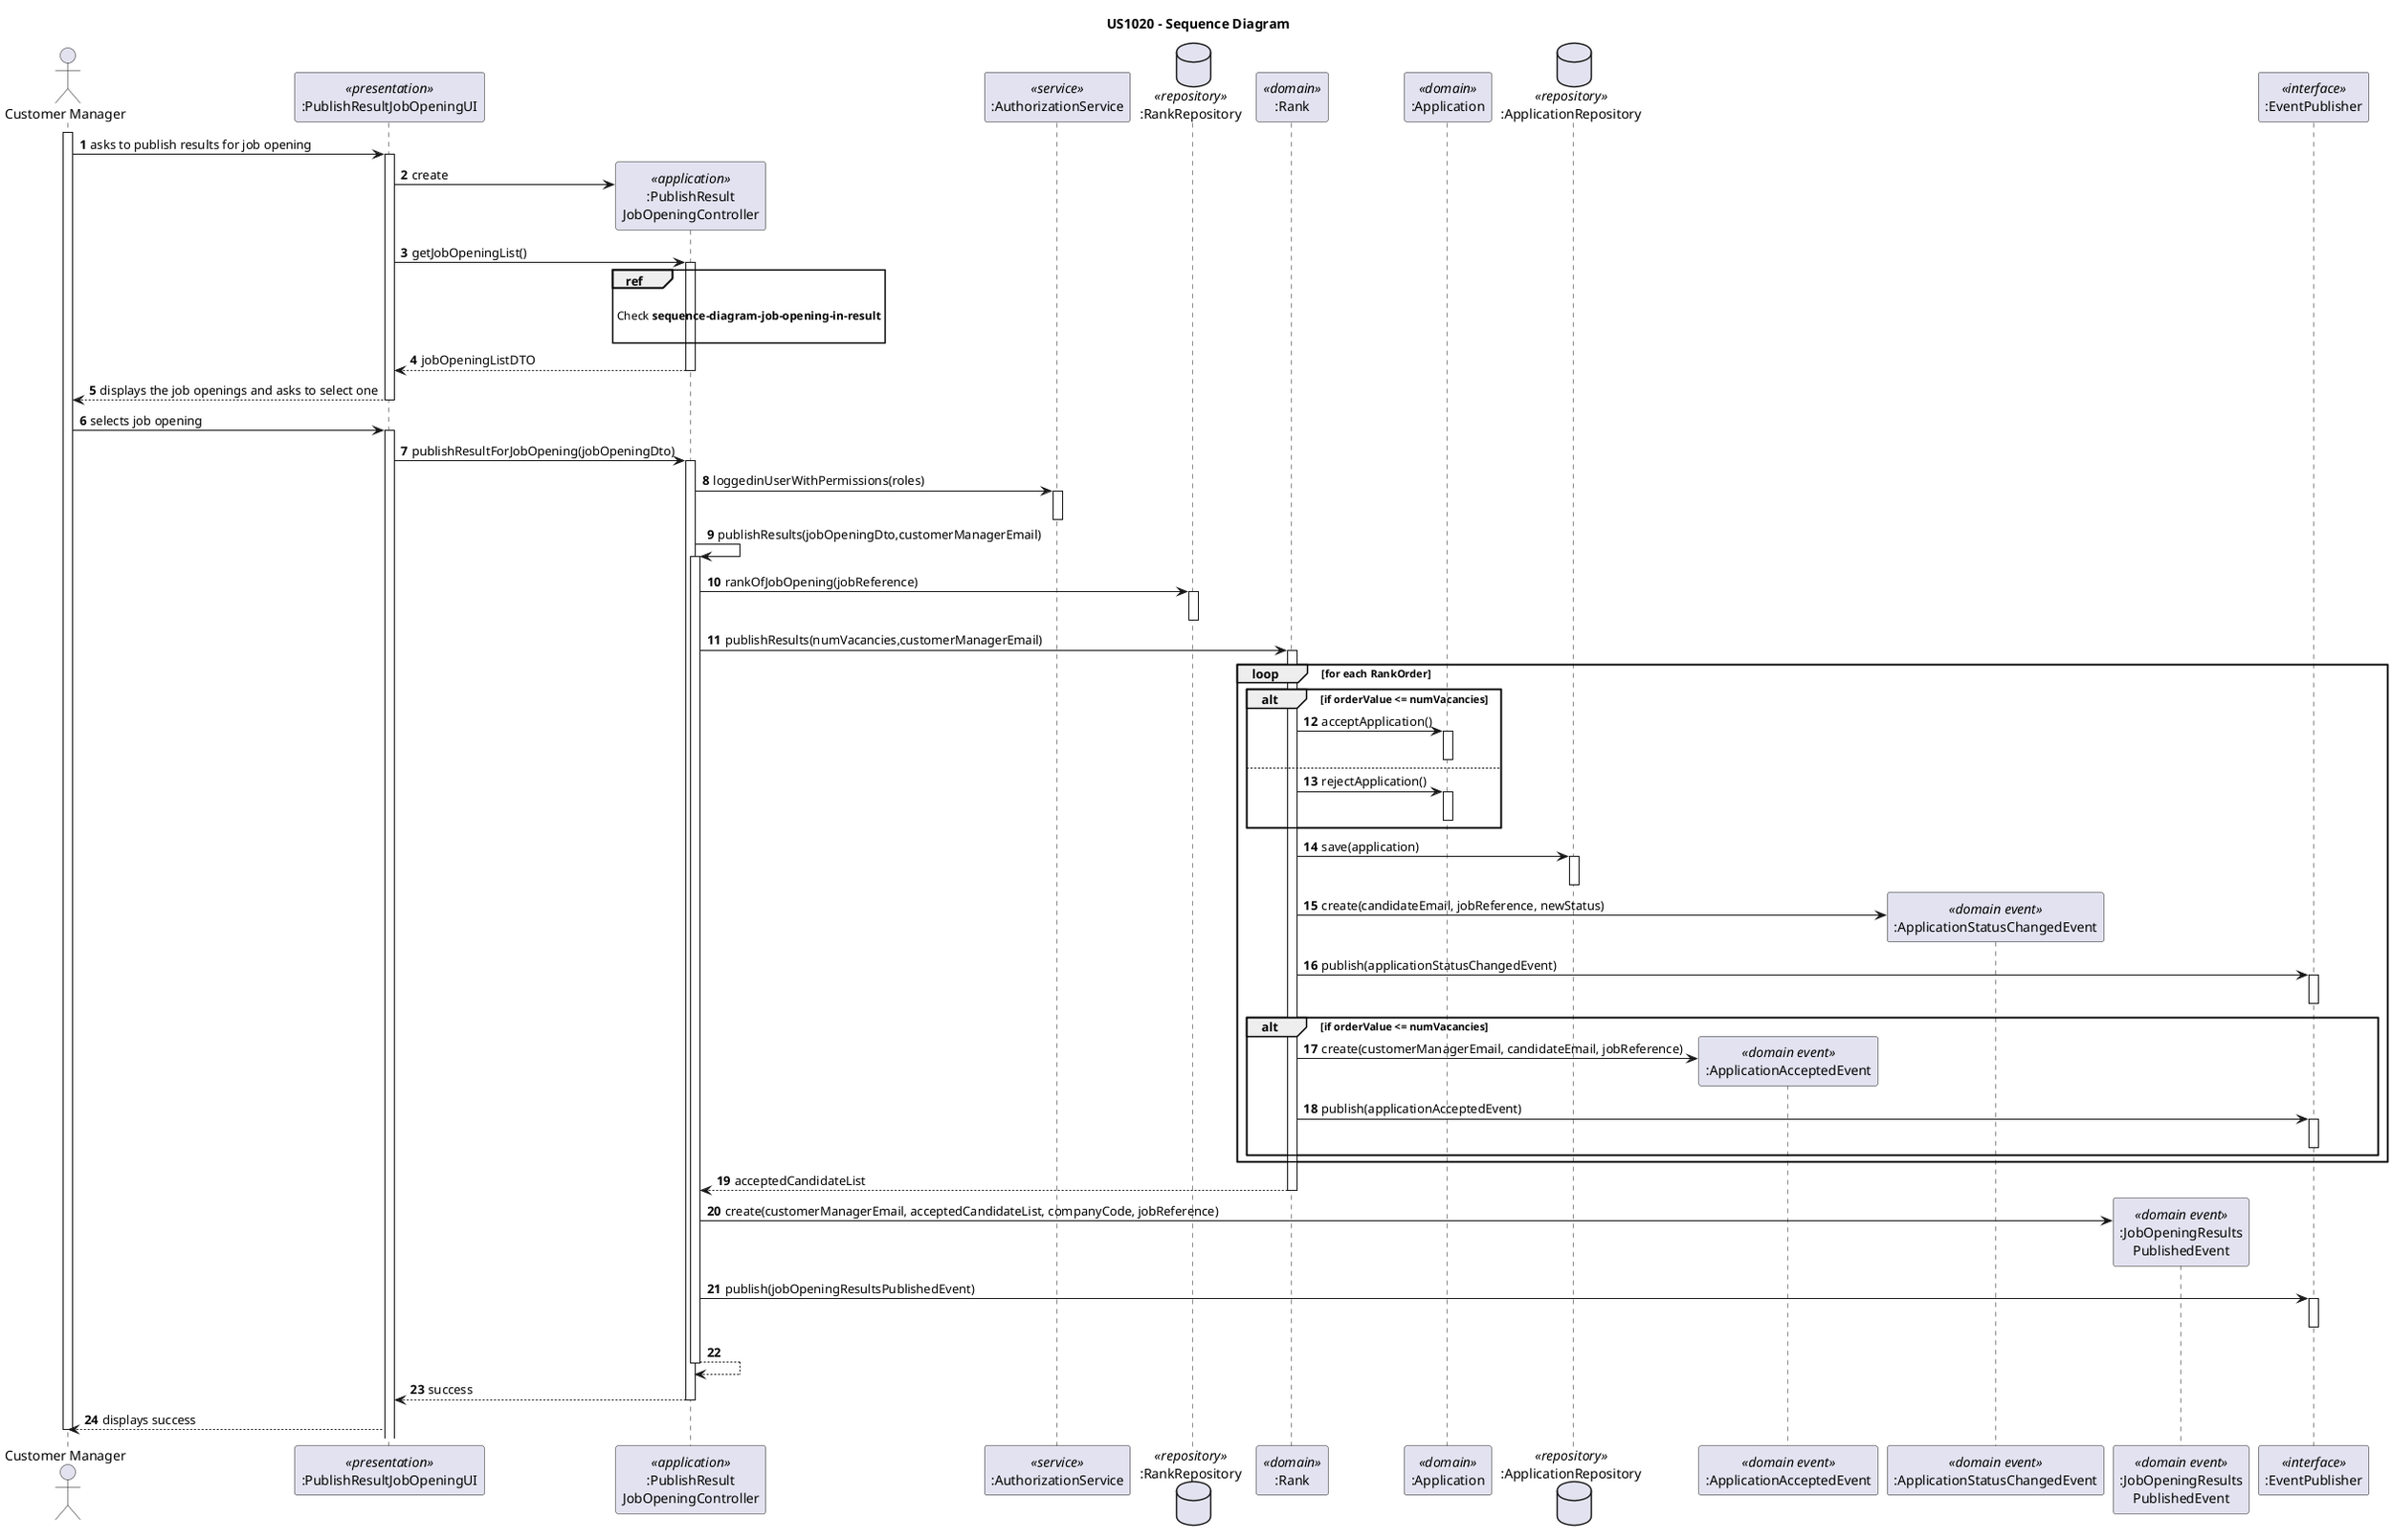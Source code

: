 @startuml
'https://plantuml.com/sequence-diagram

title US1020 - Sequence Diagram

autonumber

actor "Customer Manager" as USER
participant ":PublishResultJobOpeningUI" as UI <<presentation>>
participant ":PublishResult\nJobOpeningController" as CTRL <<application>>
participant ":AuthorizationService" as AUTHZ <<service>>
database ":RankRepository" as R_REPO <<repository>>
participant ":Rank" as R <<domain>>
participant ":Application" as A <<domain>>
database ":ApplicationRepository" as A_REPO <<repository>>
participant ":ApplicationAcceptedEvent" as NAAE <<domain event>>
participant ":ApplicationStatusChangedEvent" as ASCE <<domain event>>
participant ":JobOpeningResults\nPublishedEvent" as JORPE <<domain event>>
participant ":EventPublisher" as EP <<interface>>


activate USER

USER -> UI : asks to publish results for job opening
activate UI

UI -> CTRL**: create

UI -> CTRL : getJobOpeningList()
activate CTRL

ref over CTRL

Check **sequence-diagram-job-opening-in-result**

end ref

CTRL --> UI: jobOpeningListDTO
deactivate CTRL

UI --> USER : displays the job openings and asks to select one
deactivate UI


USER -> UI : selects job opening
activate UI

    UI -> CTRL: publishResultForJobOpening(jobOpeningDto)
    activate CTRL

    CTRL -> AUTHZ:  loggedinUserWithPermissions(roles)
    activate AUTHZ
    deactivate AUTHZ

    CTRL -> CTRL : publishResults(jobOpeningDto,customerManagerEmail)
    activate CTRL

        CTRL -> R_REPO: rankOfJobOpening(jobReference)
        activate R_REPO
        deactivate R_REPO

        CTRL -> R: publishResults(numVacancies,customerManagerEmail)
        activate R

            loop for each RankOrder

                alt if orderValue <= numVacancies
                    R -> A : acceptApplication()
                    activate A
                    deactivate A

                else
                    R-> A: rejectApplication()
                    activate A
                    deactivate A
                end alt

                R -> A_REPO: save(application)
                activate A_REPO
                deactivate A_REPO

                R -> ASCE** : create(candidateEmail, jobReference, newStatus)
                R-> EP: publish(applicationStatusChangedEvent)
                activate EP
                deactivate EP

                alt if orderValue <= numVacancies
                    R -> NAAE**: create(customerManagerEmail, candidateEmail, jobReference)
                    R -> EP: publish(applicationAcceptedEvent)
                    activate EP
                    deactivate EP
                end alt


            end loop
        R --> CTRL: acceptedCandidateList
        deactivate R

    CTRL-> JORPE**: create(customerManagerEmail, acceptedCandidateList, companyCode, jobReference)
    CTRL -> EP: publish(jobOpeningResultsPublishedEvent)
    activate EP
    deactivate EP


    CTRL --> CTRL:
    deactivate CTRL

CTRL --> UI: success
deactivate CTRL

UI --> USER: displays success

deactivate USER


@enduml